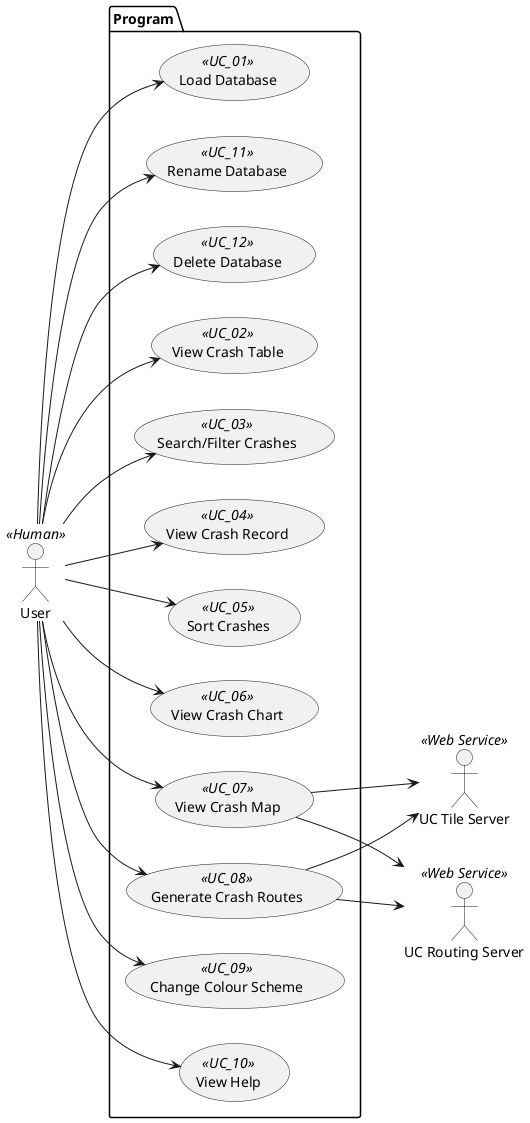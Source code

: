 @startuml
left to right direction
User << Human >>
:UC Tile Server: as TileServer <<Web Service>>
:UC Routing Server: as RouteServer <<Web Service>>
Package Program {
(Load Database) as LoadDB << UC_01 >>
(Rename Database) as RenameDB << UC_11 >>
(Delete Database) as DeleteDB << UC_12 >>
(View Crash Table) as ViewTable << UC_02 >>
(Search/Filter Crashes) as SearchFilter << UC_03 >>
(View Crash Record) as ViewCrash << UC_04 >>
(Sort Crashes) as SortTable << UC_05 >>
(View Crash Chart) as ViewChart << UC_06 >>
(View Crash Map) as ViewMap << UC_07 >>
(Generate Crash Routes) as ViewRoutes << UC_08 >>
(Change Colour Scheme) as Colour << UC_09 >>
(View Help) as Help <<UC_10>>
}
User --> LoadDB
User --> ViewTable
User --> SearchFilter
User --> ViewCrash
User --> SortTable
User --> ViewChart
User --> ViewMap
User --> ViewRoutes
User --> Colour
User --> Help
User --> RenameDB
User --> DeleteDB
ViewMap --> TileServer
ViewMap --> RouteServer
ViewRoutes --> TileServer
ViewRoutes --> RouteServer

@enduml